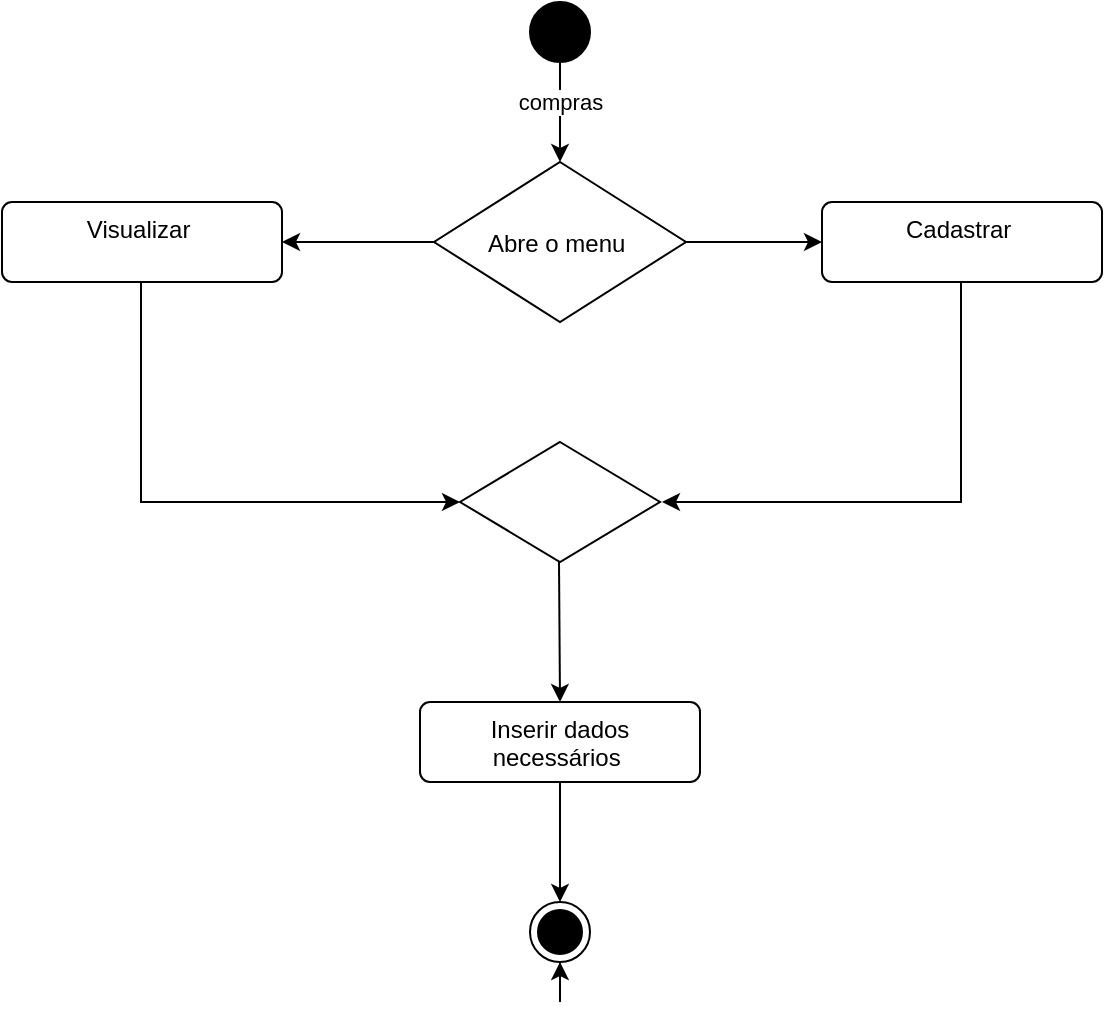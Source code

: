<mxfile version="22.1.4" type="device">
  <diagram name="Página-1" id="jahG8-6LIpspOq8SztPm">
    <mxGraphModel dx="1032" dy="539" grid="1" gridSize="10" guides="1" tooltips="1" connect="1" arrows="1" fold="1" page="1" pageScale="1" pageWidth="827" pageHeight="1169" math="0" shadow="0">
      <root>
        <mxCell id="0" />
        <mxCell id="1" parent="0" />
        <mxCell id="a_Q5ptUwFvNy82skGaC6-1" value="" style="edgeStyle=orthogonalEdgeStyle;rounded=0;orthogonalLoop=1;jettySize=auto;html=1;" edge="1" parent="1" source="a_Q5ptUwFvNy82skGaC6-3">
          <mxGeometry relative="1" as="geometry">
            <mxPoint x="399" y="90" as="targetPoint" />
          </mxGeometry>
        </mxCell>
        <mxCell id="a_Q5ptUwFvNy82skGaC6-2" value="compras" style="edgeLabel;html=1;align=center;verticalAlign=middle;resizable=0;points=[];" vertex="1" connectable="0" parent="a_Q5ptUwFvNy82skGaC6-1">
          <mxGeometry x="-0.339" y="2" relative="1" as="geometry">
            <mxPoint x="-2" y="3" as="offset" />
          </mxGeometry>
        </mxCell>
        <mxCell id="a_Q5ptUwFvNy82skGaC6-3" value="" style="ellipse;fillColor=strokeColor;html=1;" vertex="1" parent="1">
          <mxGeometry x="384" y="10" width="30" height="30" as="geometry" />
        </mxCell>
        <mxCell id="a_Q5ptUwFvNy82skGaC6-4" value="" style="edgeStyle=orthogonalEdgeStyle;rounded=0;orthogonalLoop=1;jettySize=auto;html=1;" edge="1" parent="1" source="a_Q5ptUwFvNy82skGaC6-7" target="a_Q5ptUwFvNy82skGaC6-8">
          <mxGeometry relative="1" as="geometry" />
        </mxCell>
        <mxCell id="a_Q5ptUwFvNy82skGaC6-5" value="" style="edgeStyle=orthogonalEdgeStyle;rounded=0;orthogonalLoop=1;jettySize=auto;html=1;" edge="1" parent="1" source="a_Q5ptUwFvNy82skGaC6-7" target="a_Q5ptUwFvNy82skGaC6-10">
          <mxGeometry relative="1" as="geometry" />
        </mxCell>
        <mxCell id="a_Q5ptUwFvNy82skGaC6-7" value="Abre o menu " style="rhombus;" vertex="1" parent="1">
          <mxGeometry x="336" y="90" width="126" height="80" as="geometry" />
        </mxCell>
        <mxCell id="a_Q5ptUwFvNy82skGaC6-8" value="Visualizar&amp;nbsp;" style="html=1;align=center;verticalAlign=top;rounded=1;absoluteArcSize=1;arcSize=10;dashed=0;whiteSpace=wrap;" vertex="1" parent="1">
          <mxGeometry x="120" y="110" width="140" height="40" as="geometry" />
        </mxCell>
        <mxCell id="a_Q5ptUwFvNy82skGaC6-10" value="Cadastrar&amp;nbsp;" style="html=1;align=center;verticalAlign=top;rounded=1;absoluteArcSize=1;arcSize=10;dashed=0;whiteSpace=wrap;" vertex="1" parent="1">
          <mxGeometry x="530" y="110" width="140" height="40" as="geometry" />
        </mxCell>
        <mxCell id="a_Q5ptUwFvNy82skGaC6-24" value="" style="rhombus;" vertex="1" parent="1">
          <mxGeometry x="349" y="230" width="100" height="60" as="geometry" />
        </mxCell>
        <mxCell id="a_Q5ptUwFvNy82skGaC6-26" value="" style="edgeStyle=orthogonalEdgeStyle;rounded=0;orthogonalLoop=1;jettySize=auto;html=1;entryX=0;entryY=0.5;entryDx=0;entryDy=0;" edge="1" parent="1" target="a_Q5ptUwFvNy82skGaC6-24">
          <mxGeometry relative="1" as="geometry">
            <mxPoint x="189.5" y="150" as="sourcePoint" />
            <mxPoint x="189.5" y="240" as="targetPoint" />
            <Array as="points">
              <mxPoint x="190" y="260" />
            </Array>
          </mxGeometry>
        </mxCell>
        <mxCell id="a_Q5ptUwFvNy82skGaC6-27" value="" style="edgeStyle=orthogonalEdgeStyle;rounded=0;orthogonalLoop=1;jettySize=auto;html=1;" edge="1" parent="1">
          <mxGeometry relative="1" as="geometry">
            <mxPoint x="599.5" y="150" as="sourcePoint" />
            <mxPoint x="450" y="260" as="targetPoint" />
            <Array as="points">
              <mxPoint x="600" y="260" />
            </Array>
          </mxGeometry>
        </mxCell>
        <mxCell id="a_Q5ptUwFvNy82skGaC6-28" value="" style="edgeStyle=orthogonalEdgeStyle;rounded=0;orthogonalLoop=1;jettySize=auto;html=1;entryX=0.5;entryY=0;entryDx=0;entryDy=0;" edge="1" parent="1" target="a_Q5ptUwFvNy82skGaC6-30">
          <mxGeometry relative="1" as="geometry">
            <mxPoint x="398.5" y="290" as="sourcePoint" />
            <mxPoint x="398.5" y="350" as="targetPoint" />
          </mxGeometry>
        </mxCell>
        <mxCell id="a_Q5ptUwFvNy82skGaC6-29" value="" style="edgeStyle=orthogonalEdgeStyle;rounded=0;orthogonalLoop=1;jettySize=auto;html=1;" edge="1" parent="1" source="a_Q5ptUwFvNy82skGaC6-31">
          <mxGeometry relative="1" as="geometry">
            <mxPoint x="399" y="490" as="targetPoint" />
          </mxGeometry>
        </mxCell>
        <mxCell id="a_Q5ptUwFvNy82skGaC6-30" value="Inserir dados necessários&amp;nbsp;" style="html=1;align=center;verticalAlign=top;rounded=1;absoluteArcSize=1;arcSize=10;dashed=0;whiteSpace=wrap;" vertex="1" parent="1">
          <mxGeometry x="329" y="360" width="140" height="40" as="geometry" />
        </mxCell>
        <mxCell id="a_Q5ptUwFvNy82skGaC6-32" value="" style="edgeStyle=orthogonalEdgeStyle;rounded=0;orthogonalLoop=1;jettySize=auto;html=1;" edge="1" parent="1" source="a_Q5ptUwFvNy82skGaC6-30" target="a_Q5ptUwFvNy82skGaC6-31">
          <mxGeometry relative="1" as="geometry">
            <mxPoint x="399" y="490" as="targetPoint" />
            <mxPoint x="399" y="400" as="sourcePoint" />
          </mxGeometry>
        </mxCell>
        <mxCell id="a_Q5ptUwFvNy82skGaC6-31" value="" style="ellipse;html=1;shape=endState;fillColor=strokeColor;" vertex="1" parent="1">
          <mxGeometry x="384" y="460" width="30" height="30" as="geometry" />
        </mxCell>
      </root>
    </mxGraphModel>
  </diagram>
</mxfile>
